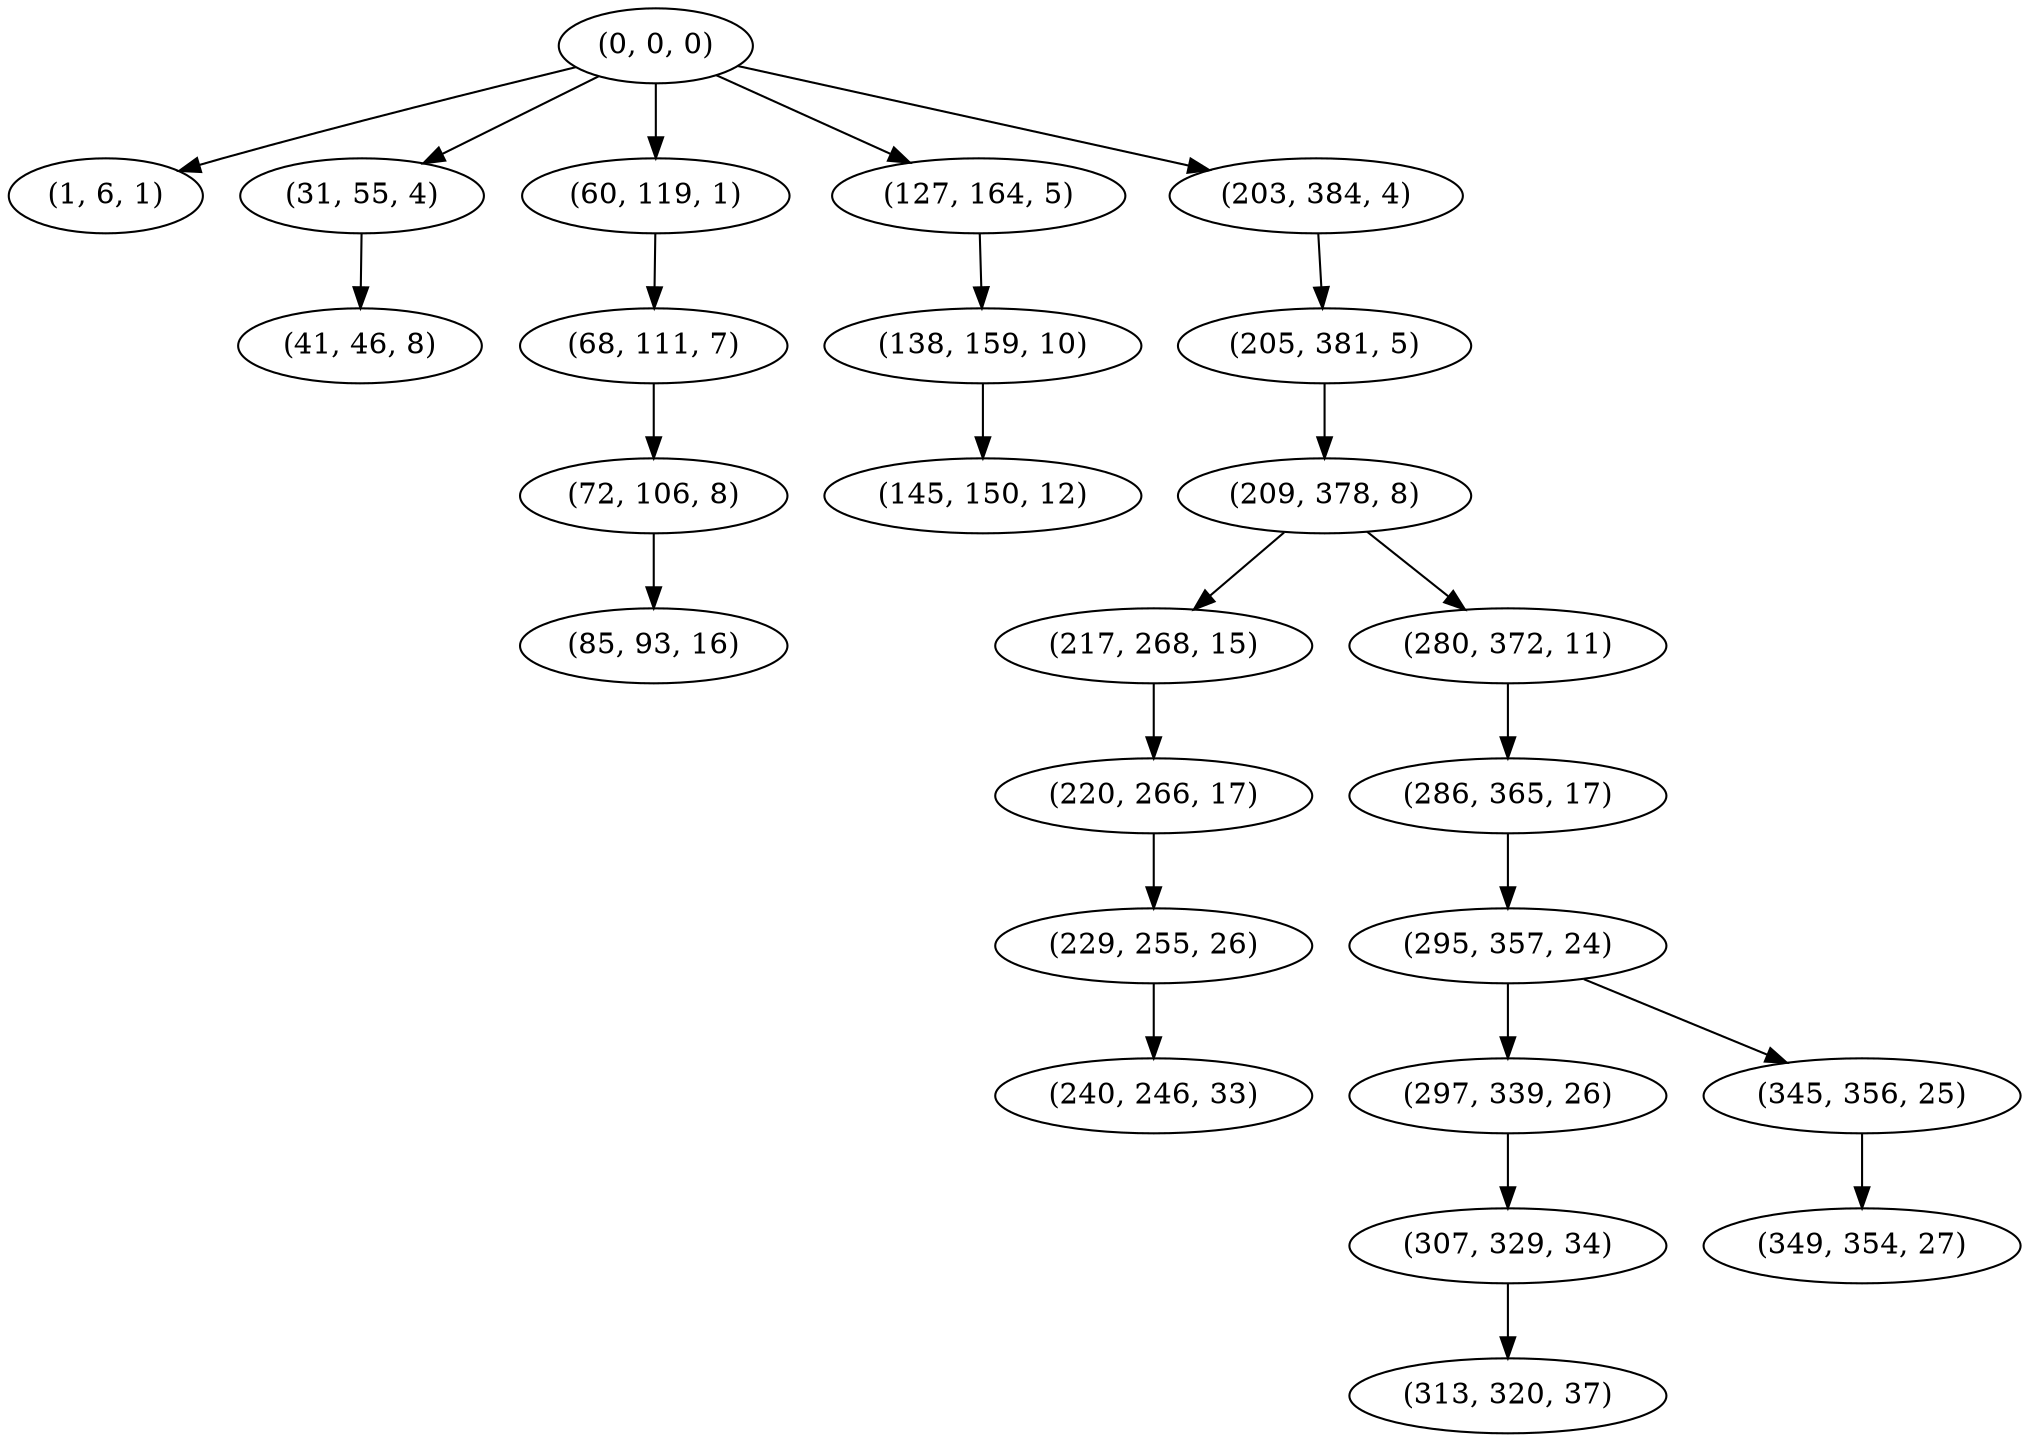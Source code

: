 digraph tree {
    "(0, 0, 0)";
    "(1, 6, 1)";
    "(31, 55, 4)";
    "(41, 46, 8)";
    "(60, 119, 1)";
    "(68, 111, 7)";
    "(72, 106, 8)";
    "(85, 93, 16)";
    "(127, 164, 5)";
    "(138, 159, 10)";
    "(145, 150, 12)";
    "(203, 384, 4)";
    "(205, 381, 5)";
    "(209, 378, 8)";
    "(217, 268, 15)";
    "(220, 266, 17)";
    "(229, 255, 26)";
    "(240, 246, 33)";
    "(280, 372, 11)";
    "(286, 365, 17)";
    "(295, 357, 24)";
    "(297, 339, 26)";
    "(307, 329, 34)";
    "(313, 320, 37)";
    "(345, 356, 25)";
    "(349, 354, 27)";
    "(0, 0, 0)" -> "(1, 6, 1)";
    "(0, 0, 0)" -> "(31, 55, 4)";
    "(0, 0, 0)" -> "(60, 119, 1)";
    "(0, 0, 0)" -> "(127, 164, 5)";
    "(0, 0, 0)" -> "(203, 384, 4)";
    "(31, 55, 4)" -> "(41, 46, 8)";
    "(60, 119, 1)" -> "(68, 111, 7)";
    "(68, 111, 7)" -> "(72, 106, 8)";
    "(72, 106, 8)" -> "(85, 93, 16)";
    "(127, 164, 5)" -> "(138, 159, 10)";
    "(138, 159, 10)" -> "(145, 150, 12)";
    "(203, 384, 4)" -> "(205, 381, 5)";
    "(205, 381, 5)" -> "(209, 378, 8)";
    "(209, 378, 8)" -> "(217, 268, 15)";
    "(209, 378, 8)" -> "(280, 372, 11)";
    "(217, 268, 15)" -> "(220, 266, 17)";
    "(220, 266, 17)" -> "(229, 255, 26)";
    "(229, 255, 26)" -> "(240, 246, 33)";
    "(280, 372, 11)" -> "(286, 365, 17)";
    "(286, 365, 17)" -> "(295, 357, 24)";
    "(295, 357, 24)" -> "(297, 339, 26)";
    "(295, 357, 24)" -> "(345, 356, 25)";
    "(297, 339, 26)" -> "(307, 329, 34)";
    "(307, 329, 34)" -> "(313, 320, 37)";
    "(345, 356, 25)" -> "(349, 354, 27)";
}
